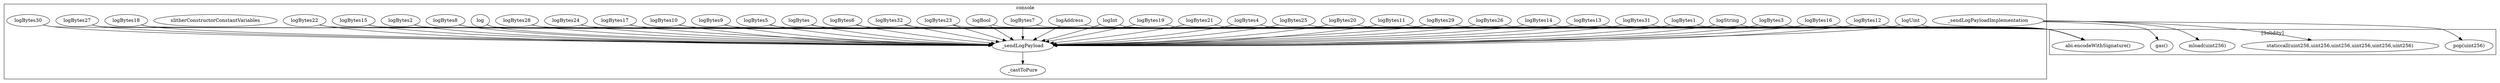 strict digraph {
subgraph cluster_54210_console {
label = "console"
"54210_logBytes20" [label="logBytes20"]
"54210_logBytes25" [label="logBytes25"]
"54210_logBytes4" [label="logBytes4"]
"54210__castToPure" [label="_castToPure"]
"54210_logBytes21" [label="logBytes21"]
"54210_logBytes19" [label="logBytes19"]
"54210_logInt" [label="logInt"]
"54210_logAddress" [label="logAddress"]
"54210_logBytes7" [label="logBytes7"]
"54210_logBool" [label="logBool"]
"54210_logBytes23" [label="logBytes23"]
"54210_logBytes32" [label="logBytes32"]
"54210_logBytes6" [label="logBytes6"]
"54210_logBytes" [label="logBytes"]
"54210_logBytes5" [label="logBytes5"]
"54210_logBytes9" [label="logBytes9"]
"54210_logBytes10" [label="logBytes10"]
"54210_logBytes17" [label="logBytes17"]
"54210_logBytes24" [label="logBytes24"]
"54210_logBytes28" [label="logBytes28"]
"54210_log" [label="log"]
"54210_logBytes8" [label="logBytes8"]
"54210_logBytes2" [label="logBytes2"]
"54210_logBytes15" [label="logBytes15"]
"54210_logBytes22" [label="logBytes22"]
"54210__sendLogPayloadImplementation" [label="_sendLogPayloadImplementation"]
"54210_logUint" [label="logUint"]
"54210_logBytes12" [label="logBytes12"]
"54210_logBytes16" [label="logBytes16"]
"54210_logBytes3" [label="logBytes3"]
"54210_logString" [label="logString"]
"54210_logBytes1" [label="logBytes1"]
"54210_logBytes27" [label="logBytes27"]
"54210_logBytes30" [label="logBytes30"]
"54210_logBytes14" [label="logBytes14"]
"54210_logBytes26" [label="logBytes26"]
"54210_logBytes13" [label="logBytes13"]
"54210_logBytes18" [label="logBytes18"]
"54210_slitherConstructorConstantVariables" [label="slitherConstructorConstantVariables"]
"54210__sendLogPayload" [label="_sendLogPayload"]
"54210_logBytes31" [label="logBytes31"]
"54210_logBytes29" [label="logBytes29"]
"54210_logBytes11" [label="logBytes11"]
"54210_logBytes4" -> "54210__sendLogPayload"
"54210_logBytes15" -> "54210__sendLogPayload"
"54210_logBytes6" -> "54210__sendLogPayload"
"54210_logUint" -> "54210__sendLogPayload"
"54210_logBytes17" -> "54210__sendLogPayload"
"54210_logBytes26" -> "54210__sendLogPayload"
"54210_logString" -> "54210__sendLogPayload"
"54210_logBytes9" -> "54210__sendLogPayload"
"54210_logInt" -> "54210__sendLogPayload"
"54210_logBytes23" -> "54210__sendLogPayload"
"54210_log" -> "54210__sendLogPayload"
"54210_logBytes18" -> "54210__sendLogPayload"
"54210_logBytes11" -> "54210__sendLogPayload"
"54210_logBool" -> "54210__sendLogPayload"
"54210_logBytes" -> "54210__sendLogPayload"
"54210_logBytes16" -> "54210__sendLogPayload"
"54210_logBytes25" -> "54210__sendLogPayload"
"54210_logBytes27" -> "54210__sendLogPayload"
"54210_logBytes21" -> "54210__sendLogPayload"
"54210_logBytes31" -> "54210__sendLogPayload"
"54210_logBytes2" -> "54210__sendLogPayload"
"54210_logAddress" -> "54210__sendLogPayload"
"54210_logBytes8" -> "54210__sendLogPayload"
"54210_logBytes22" -> "54210__sendLogPayload"
"54210_logBytes5" -> "54210__sendLogPayload"
"54210_logBytes12" -> "54210__sendLogPayload"
"54210_logBytes24" -> "54210__sendLogPayload"
"54210_logBytes1" -> "54210__sendLogPayload"
"54210_logBytes28" -> "54210__sendLogPayload"
"54210_logBytes30" -> "54210__sendLogPayload"
"54210_logBytes32" -> "54210__sendLogPayload"
"54210_logBytes10" -> "54210__sendLogPayload"
"54210_logBytes3" -> "54210__sendLogPayload"
"54210_logBytes13" -> "54210__sendLogPayload"
"54210_logBytes19" -> "54210__sendLogPayload"
"54210_logBytes29" -> "54210__sendLogPayload"
"54210__sendLogPayload" -> "54210__castToPure"
"54210_logBytes20" -> "54210__sendLogPayload"
"54210_logBytes14" -> "54210__sendLogPayload"
"54210_logBytes7" -> "54210__sendLogPayload"
}subgraph cluster_solidity {
label = "[Solidity]"
"gas()" 
"pop(uint256)" 
"abi.encodeWithSignature()" 
"staticcall(uint256,uint256,uint256,uint256,uint256,uint256)" 
"mload(uint256)" 
"54210_logBytes9" -> "abi.encodeWithSignature()"
"54210_logBytes29" -> "abi.encodeWithSignature()"
"54210_logBytes7" -> "abi.encodeWithSignature()"
"54210_logBytes32" -> "abi.encodeWithSignature()"
"54210_logBytes17" -> "abi.encodeWithSignature()"
"54210_logBytes12" -> "abi.encodeWithSignature()"
"54210_logBytes24" -> "abi.encodeWithSignature()"
"54210_logBytes19" -> "abi.encodeWithSignature()"
"54210_logBytes23" -> "abi.encodeWithSignature()"
"54210_logBytes16" -> "abi.encodeWithSignature()"
"54210_logBytes26" -> "abi.encodeWithSignature()"
"54210_logInt" -> "abi.encodeWithSignature()"
"54210_logBytes10" -> "abi.encodeWithSignature()"
"54210_logBytes30" -> "abi.encodeWithSignature()"
"54210_log" -> "abi.encodeWithSignature()"
"54210_logBytes31" -> "abi.encodeWithSignature()"
"54210_logBytes25" -> "abi.encodeWithSignature()"
"54210_logBytes8" -> "abi.encodeWithSignature()"
"54210_logBytes1" -> "abi.encodeWithSignature()"
"54210_logBytes14" -> "abi.encodeWithSignature()"
"54210_logBytes22" -> "abi.encodeWithSignature()"
"54210_logBytes4" -> "abi.encodeWithSignature()"
"54210_logBytes28" -> "abi.encodeWithSignature()"
"54210__sendLogPayloadImplementation" -> "pop(uint256)"
"54210_logBytes3" -> "abi.encodeWithSignature()"
"54210_logBytes6" -> "abi.encodeWithSignature()"
"54210_logString" -> "abi.encodeWithSignature()"
"54210_logBool" -> "abi.encodeWithSignature()"
"54210_logUint" -> "abi.encodeWithSignature()"
"54210_logBytes" -> "abi.encodeWithSignature()"
"54210_logBytes18" -> "abi.encodeWithSignature()"
"54210__sendLogPayloadImplementation" -> "staticcall(uint256,uint256,uint256,uint256,uint256,uint256)"
"54210__sendLogPayloadImplementation" -> "mload(uint256)"
"54210_logBytes15" -> "abi.encodeWithSignature()"
"54210_logBytes2" -> "abi.encodeWithSignature()"
"54210_logBytes13" -> "abi.encodeWithSignature()"
"54210__sendLogPayloadImplementation" -> "gas()"
"54210_logBytes21" -> "abi.encodeWithSignature()"
"54210_logBytes27" -> "abi.encodeWithSignature()"
"54210_logBytes5" -> "abi.encodeWithSignature()"
"54210_logAddress" -> "abi.encodeWithSignature()"
"54210_logBytes11" -> "abi.encodeWithSignature()"
"54210_logBytes20" -> "abi.encodeWithSignature()"
}
}